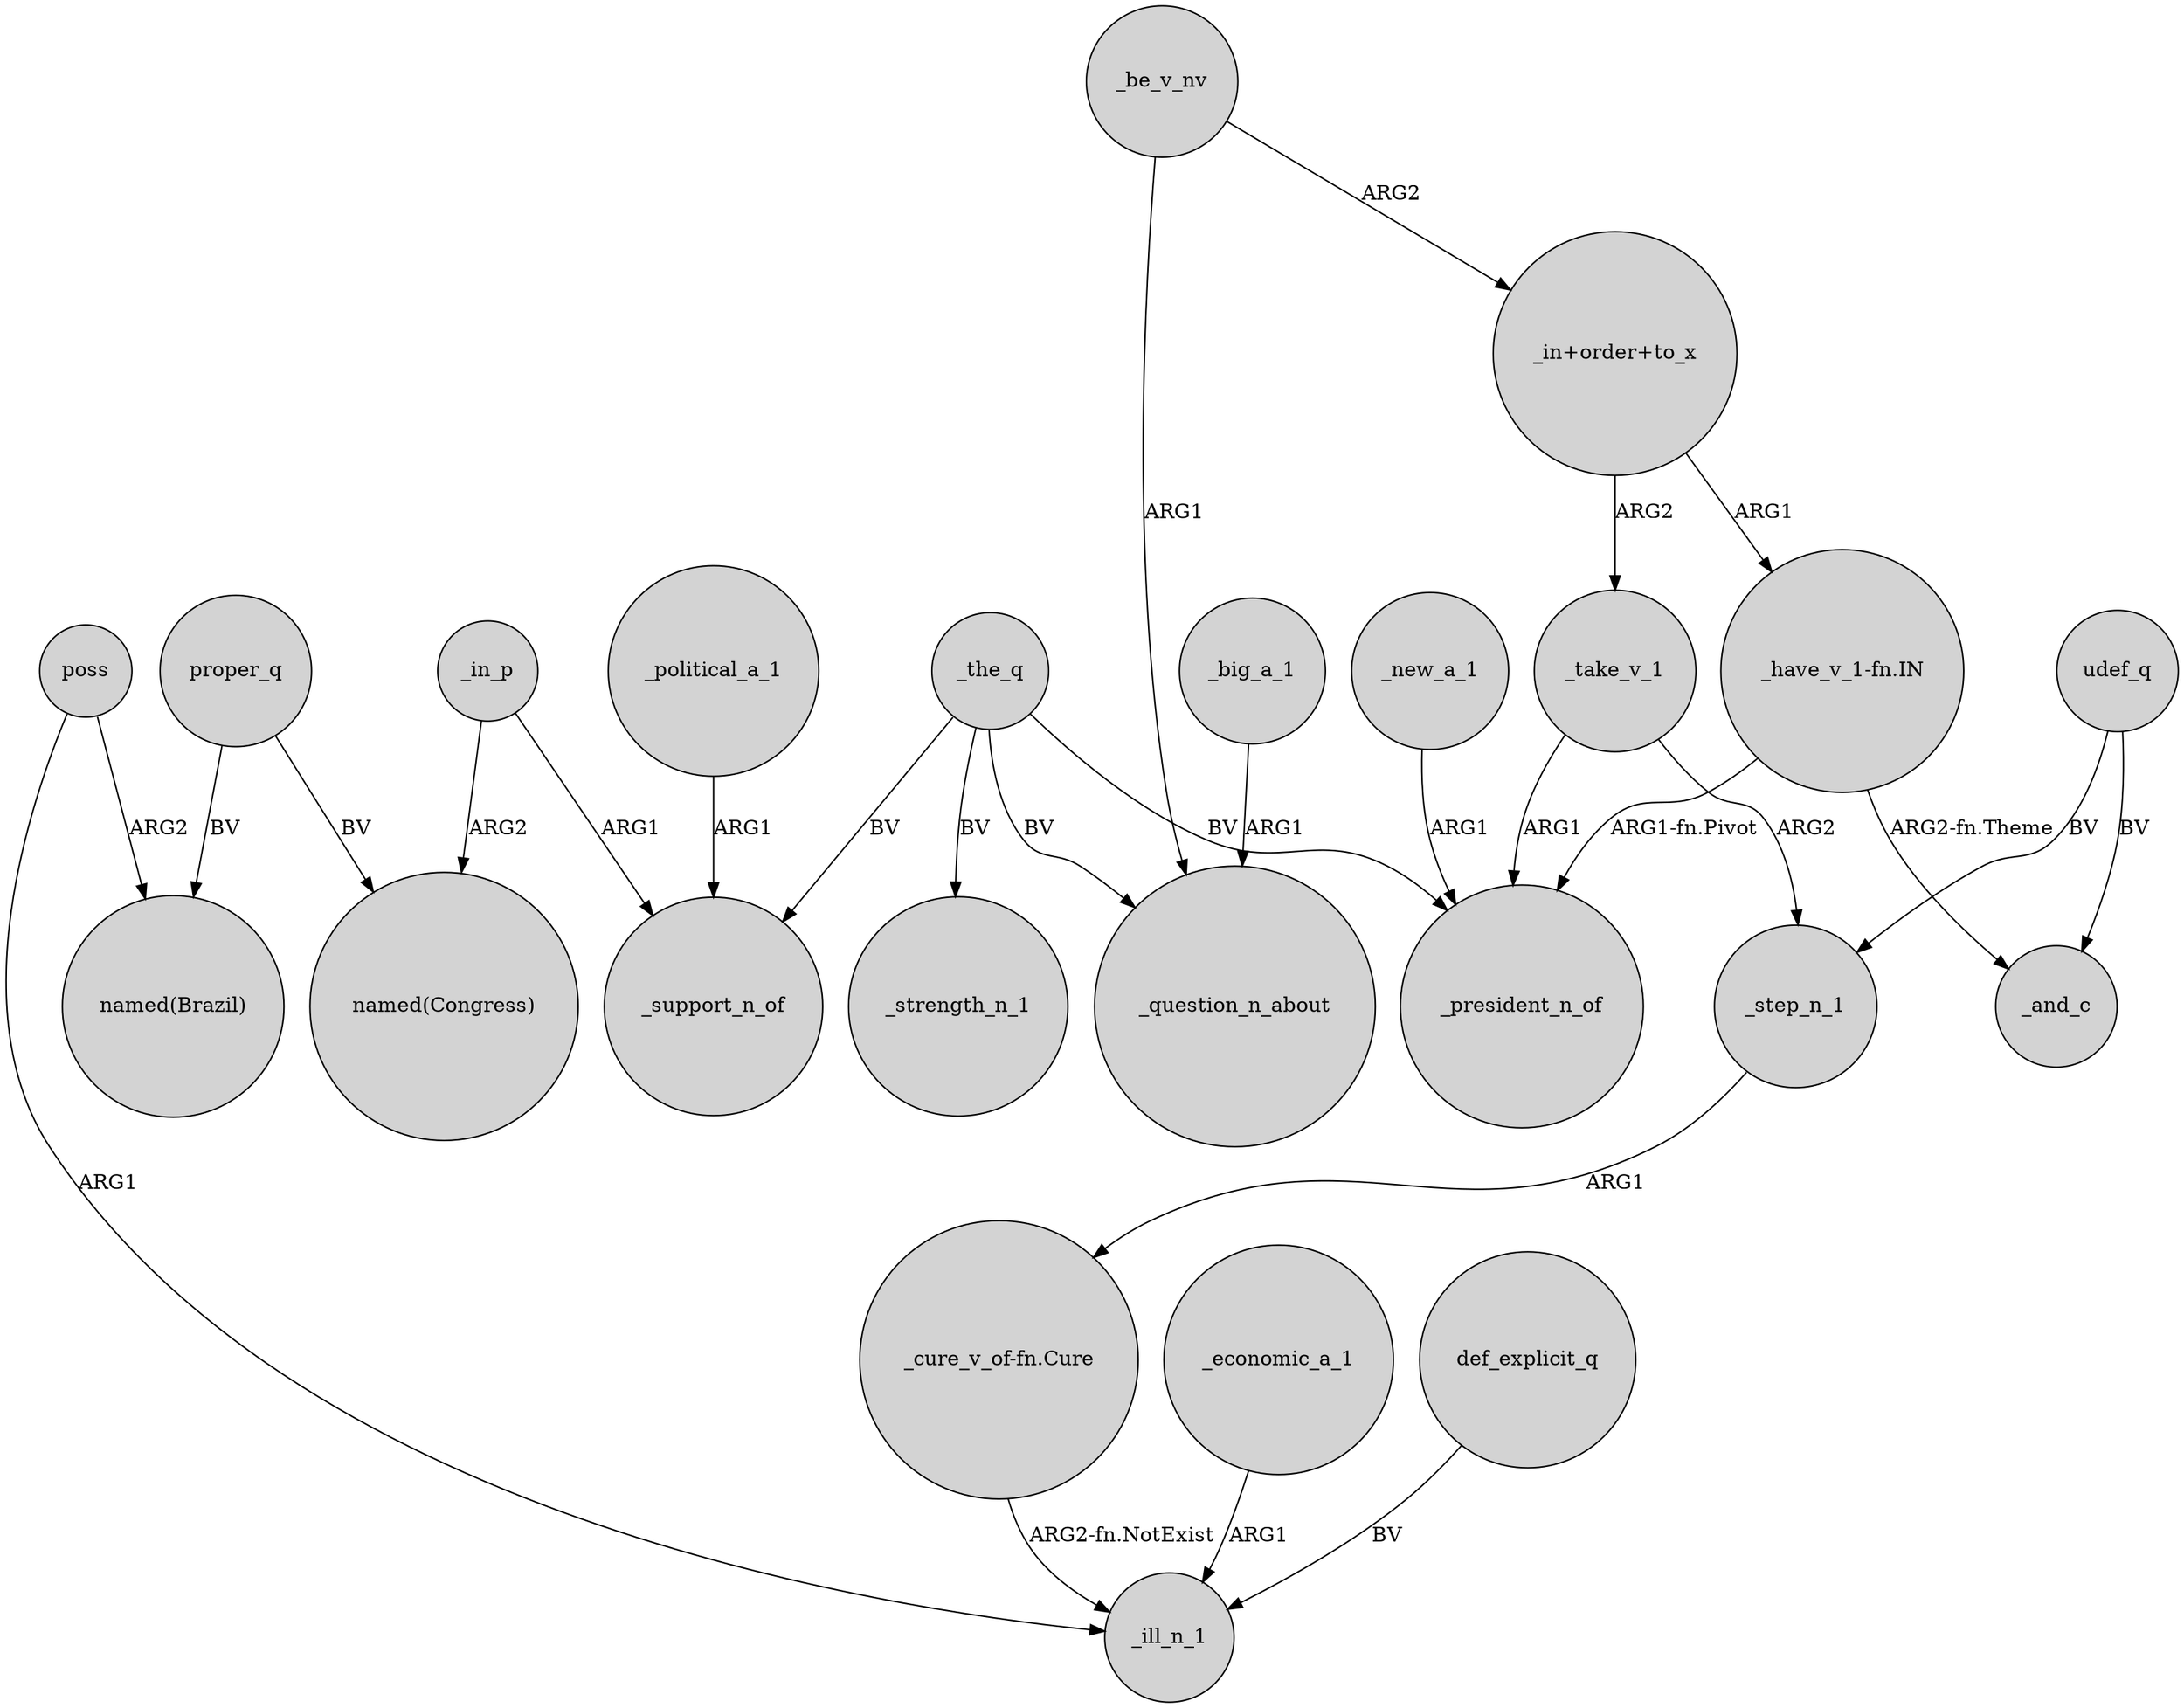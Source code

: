 digraph {
	node [shape=circle style=filled]
	"_have_v_1-fn.IN" -> _president_n_of [label="ARG1-fn.Pivot"]
	"_in+order+to_x" -> _take_v_1 [label=ARG2]
	poss -> "named(Brazil)" [label=ARG2]
	_be_v_nv -> _question_n_about [label=ARG1]
	"_have_v_1-fn.IN" -> _and_c [label="ARG2-fn.Theme"]
	_step_n_1 -> "_cure_v_of-fn.Cure" [label=ARG1]
	_in_p -> _support_n_of [label=ARG1]
	_the_q -> _support_n_of [label=BV]
	proper_q -> "named(Congress)" [label=BV]
	udef_q -> _step_n_1 [label=BV]
	_take_v_1 -> _president_n_of [label=ARG1]
	_political_a_1 -> _support_n_of [label=ARG1]
	poss -> _ill_n_1 [label=ARG1]
	"_in+order+to_x" -> "_have_v_1-fn.IN" [label=ARG1]
	_economic_a_1 -> _ill_n_1 [label=ARG1]
	_be_v_nv -> "_in+order+to_x" [label=ARG2]
	_the_q -> _president_n_of [label=BV]
	_new_a_1 -> _president_n_of [label=ARG1]
	_big_a_1 -> _question_n_about [label=ARG1]
	"_cure_v_of-fn.Cure" -> _ill_n_1 [label="ARG2-fn.NotExist"]
	proper_q -> "named(Brazil)" [label=BV]
	_take_v_1 -> _step_n_1 [label=ARG2]
	udef_q -> _and_c [label=BV]
	_in_p -> "named(Congress)" [label=ARG2]
	def_explicit_q -> _ill_n_1 [label=BV]
	_the_q -> _strength_n_1 [label=BV]
	_the_q -> _question_n_about [label=BV]
}
